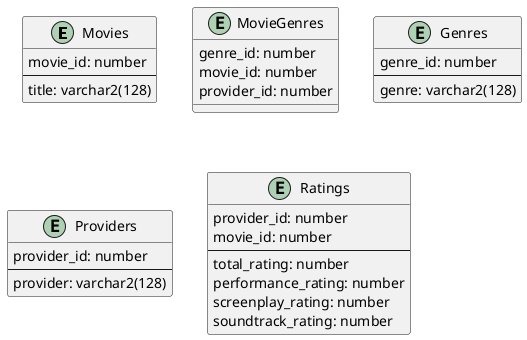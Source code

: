 @startuml schema
entity "Movies" as movie {
 movie_id: number
 --
 title: varchar2(128)
}

entity "MovieGenres" as m_genres {
 genre_id: number
 movie_id: number
 provider_id: number
}

entity "Genres" as genres {
 genre_id: number
 --
 genre: varchar2(128)
}

entity "Providers" as providers {
 provider_id: number
 --
 provider: varchar2(128)
}

entity "Ratings" as ratings {
 provider_id: number
 movie_id: number
 --
 total_rating: number
 performance_rating: number
 screenplay_rating: number
 soundtrack_rating: number
}
@enduml
